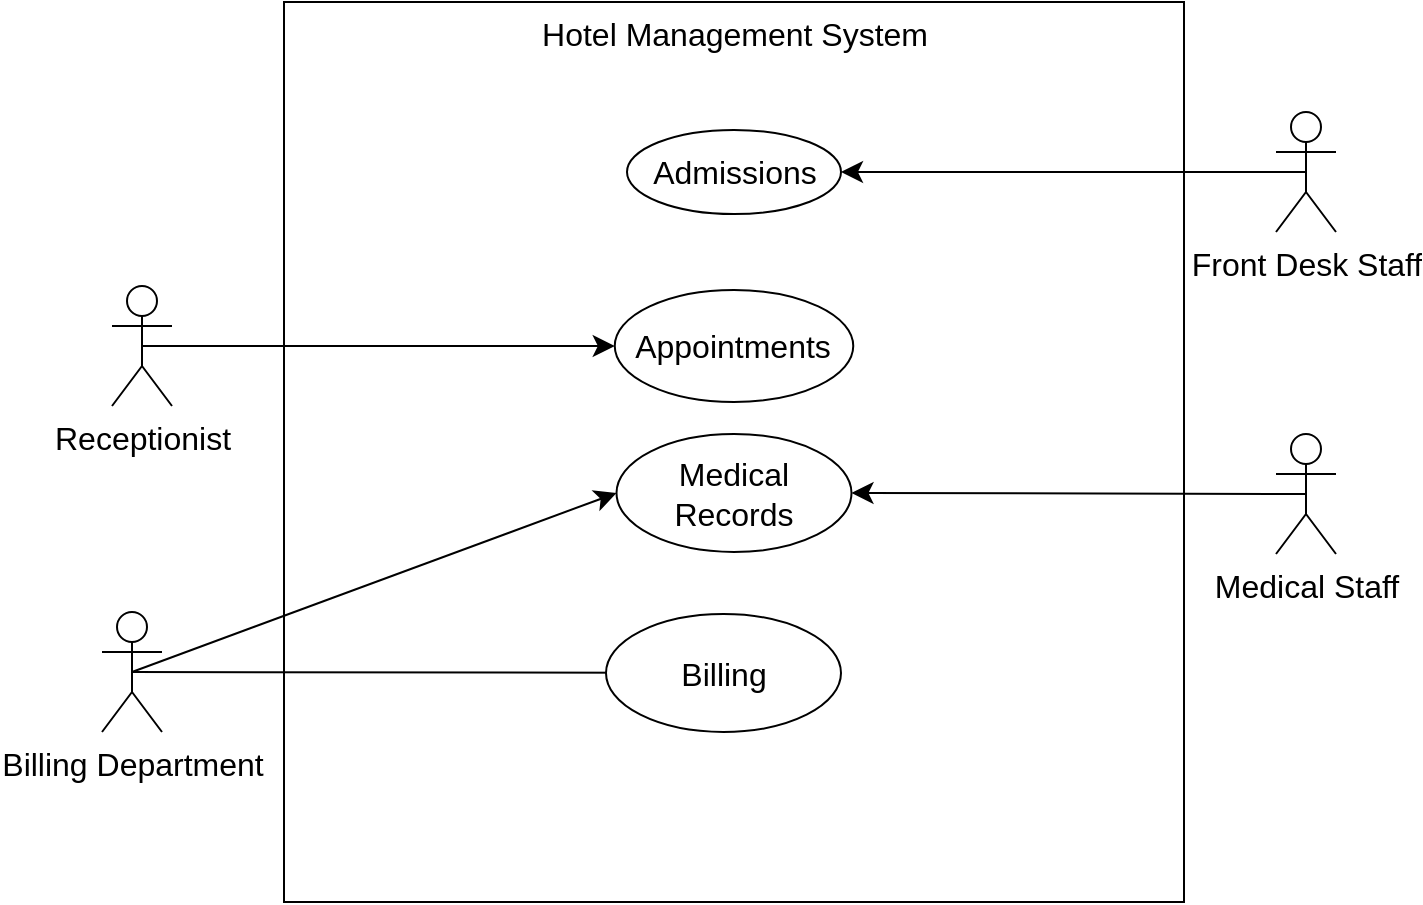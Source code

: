 <mxfile version="21.3.6" type="github">
  <diagram name="Page-1" id="GB1s6uM45wI3Iao5mb-d">
    <mxGraphModel dx="1290" dy="191" grid="0" gridSize="10" guides="1" tooltips="1" connect="1" arrows="1" fold="1" page="0" pageScale="1" pageWidth="850" pageHeight="1100" math="0" shadow="0">
      <root>
        <mxCell id="0" />
        <mxCell id="1" parent="0" />
        <mxCell id="_M6udmbpdaJvZWGWNVab-4" value="" style="whiteSpace=wrap;html=1;aspect=fixed;fontSize=16;" vertex="1" parent="1">
          <mxGeometry x="207" y="641" width="450" height="450" as="geometry" />
        </mxCell>
        <mxCell id="_M6udmbpdaJvZWGWNVab-14" style="edgeStyle=none;curved=1;rounded=0;orthogonalLoop=1;jettySize=auto;html=1;entryX=1;entryY=0.5;entryDx=0;entryDy=0;fontSize=12;startSize=8;endSize=8;exitX=0.5;exitY=0.5;exitDx=0;exitDy=0;exitPerimeter=0;" edge="1" parent="1" source="_M6udmbpdaJvZWGWNVab-22" target="_M6udmbpdaJvZWGWNVab-11">
          <mxGeometry relative="1" as="geometry">
            <mxPoint x="103" y="695" as="sourcePoint" />
          </mxGeometry>
        </mxCell>
        <mxCell id="_M6udmbpdaJvZWGWNVab-15" style="edgeStyle=none;curved=1;rounded=0;orthogonalLoop=1;jettySize=auto;html=1;exitX=0.5;exitY=0.5;exitDx=0;exitDy=0;exitPerimeter=0;entryX=0;entryY=0.5;entryDx=0;entryDy=0;fontSize=12;startSize=8;endSize=8;" edge="1" parent="1" source="_M6udmbpdaJvZWGWNVab-5" target="_M6udmbpdaJvZWGWNVab-12">
          <mxGeometry relative="1" as="geometry" />
        </mxCell>
        <mxCell id="_M6udmbpdaJvZWGWNVab-5" value="Receptionist" style="shape=umlActor;verticalLabelPosition=bottom;verticalAlign=top;html=1;outlineConnect=0;fontSize=16;" vertex="1" parent="1">
          <mxGeometry x="121" y="783" width="30" height="60" as="geometry" />
        </mxCell>
        <mxCell id="_M6udmbpdaJvZWGWNVab-16" style="edgeStyle=none;curved=1;rounded=0;orthogonalLoop=1;jettySize=auto;html=1;exitX=0.5;exitY=0.5;exitDx=0;exitDy=0;exitPerimeter=0;entryX=1;entryY=0.5;entryDx=0;entryDy=0;fontSize=12;startSize=8;endSize=8;" edge="1" parent="1" source="_M6udmbpdaJvZWGWNVab-7" target="_M6udmbpdaJvZWGWNVab-13">
          <mxGeometry relative="1" as="geometry" />
        </mxCell>
        <mxCell id="_M6udmbpdaJvZWGWNVab-7" value="Medical Staff" style="shape=umlActor;verticalLabelPosition=bottom;verticalAlign=top;html=1;outlineConnect=0;fontSize=16;" vertex="1" parent="1">
          <mxGeometry x="703" y="857" width="30" height="60" as="geometry" />
        </mxCell>
        <mxCell id="_M6udmbpdaJvZWGWNVab-10" value="Hotel Management System" style="text;html=1;align=center;verticalAlign=middle;resizable=0;points=[];autosize=1;strokeColor=none;fillColor=none;fontSize=16;" vertex="1" parent="1">
          <mxGeometry x="326.5" y="641" width="211" height="31" as="geometry" />
        </mxCell>
        <mxCell id="_M6udmbpdaJvZWGWNVab-11" value="Admissions" style="ellipse;whiteSpace=wrap;html=1;fontSize=16;" vertex="1" parent="1">
          <mxGeometry x="378.5" y="705" width="107" height="42" as="geometry" />
        </mxCell>
        <mxCell id="_M6udmbpdaJvZWGWNVab-12" value="Appointments" style="ellipse;whiteSpace=wrap;html=1;fontSize=16;" vertex="1" parent="1">
          <mxGeometry x="372.38" y="785" width="119.25" height="56" as="geometry" />
        </mxCell>
        <mxCell id="_M6udmbpdaJvZWGWNVab-13" value="Medical Records" style="ellipse;whiteSpace=wrap;html=1;fontSize=16;" vertex="1" parent="1">
          <mxGeometry x="373.25" y="857" width="117.5" height="59" as="geometry" />
        </mxCell>
        <mxCell id="_M6udmbpdaJvZWGWNVab-19" style="edgeStyle=none;curved=1;rounded=0;orthogonalLoop=1;jettySize=auto;html=1;exitX=0.5;exitY=0.5;exitDx=0;exitDy=0;exitPerimeter=0;entryX=0;entryY=0.5;entryDx=0;entryDy=0;fontSize=12;startSize=8;endSize=8;" edge="1" parent="1" source="_M6udmbpdaJvZWGWNVab-17" target="_M6udmbpdaJvZWGWNVab-13">
          <mxGeometry relative="1" as="geometry" />
        </mxCell>
        <mxCell id="_M6udmbpdaJvZWGWNVab-21" style="edgeStyle=none;curved=1;rounded=0;orthogonalLoop=1;jettySize=auto;html=1;exitX=0.5;exitY=0.5;exitDx=0;exitDy=0;exitPerimeter=0;entryX=1;entryY=0.5;entryDx=0;entryDy=0;fontSize=12;startSize=8;endSize=8;" edge="1" parent="1" source="_M6udmbpdaJvZWGWNVab-17" target="_M6udmbpdaJvZWGWNVab-20">
          <mxGeometry relative="1" as="geometry" />
        </mxCell>
        <mxCell id="_M6udmbpdaJvZWGWNVab-17" value="Billing Department" style="shape=umlActor;verticalLabelPosition=bottom;verticalAlign=top;html=1;outlineConnect=0;fontSize=16;" vertex="1" parent="1">
          <mxGeometry x="116" y="946" width="30" height="60" as="geometry" />
        </mxCell>
        <mxCell id="_M6udmbpdaJvZWGWNVab-20" value="Billing" style="ellipse;whiteSpace=wrap;html=1;fontSize=16;" vertex="1" parent="1">
          <mxGeometry x="368" y="947" width="117.5" height="59" as="geometry" />
        </mxCell>
        <mxCell id="_M6udmbpdaJvZWGWNVab-22" value="Front Desk Staff" style="shape=umlActor;verticalLabelPosition=bottom;verticalAlign=top;html=1;outlineConnect=0;fontSize=16;" vertex="1" parent="1">
          <mxGeometry x="703" y="696" width="30" height="60" as="geometry" />
        </mxCell>
      </root>
    </mxGraphModel>
  </diagram>
</mxfile>
